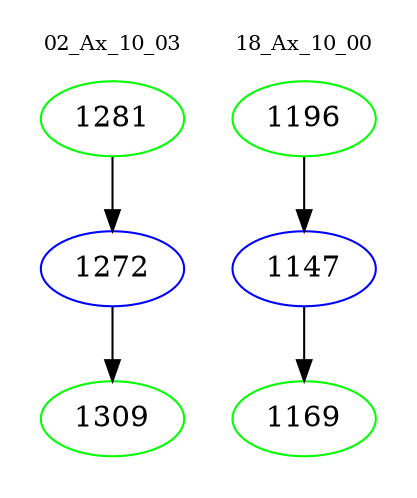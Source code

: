 digraph{
subgraph cluster_0 {
color = white
label = "02_Ax_10_03";
fontsize=10;
T0_1281 [label="1281", color="green"]
T0_1281 -> T0_1272 [color="black"]
T0_1272 [label="1272", color="blue"]
T0_1272 -> T0_1309 [color="black"]
T0_1309 [label="1309", color="green"]
}
subgraph cluster_1 {
color = white
label = "18_Ax_10_00";
fontsize=10;
T1_1196 [label="1196", color="green"]
T1_1196 -> T1_1147 [color="black"]
T1_1147 [label="1147", color="blue"]
T1_1147 -> T1_1169 [color="black"]
T1_1169 [label="1169", color="green"]
}
}
